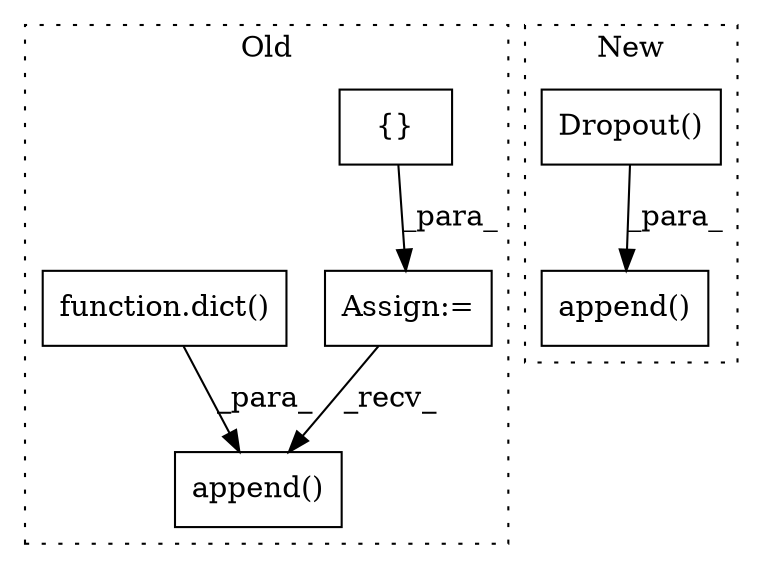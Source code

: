 digraph G {
subgraph cluster0 {
1 [label="{}" a="59" s="747,747" l="2,1" shape="box"];
3 [label="Assign:=" a="68" s="744" l="3" shape="box"];
5 [label="append()" a="75" s="1618,1679" l="13,1" shape="box"];
6 [label="function.dict()" a="75" s="1631" l="48" shape="box"];
label = "Old";
style="dotted";
}
subgraph cluster1 {
2 [label="Dropout()" a="75" s="655,673" l="11,1" shape="box"];
4 [label="append()" a="75" s="643,674" l="12,1" shape="box"];
label = "New";
style="dotted";
}
1 -> 3 [label="_para_"];
2 -> 4 [label="_para_"];
3 -> 5 [label="_recv_"];
6 -> 5 [label="_para_"];
}